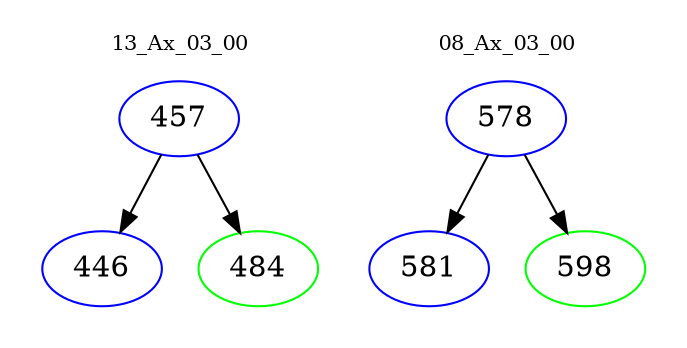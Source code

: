 digraph{
subgraph cluster_0 {
color = white
label = "13_Ax_03_00";
fontsize=10;
T0_457 [label="457", color="blue"]
T0_457 -> T0_446 [color="black"]
T0_446 [label="446", color="blue"]
T0_457 -> T0_484 [color="black"]
T0_484 [label="484", color="green"]
}
subgraph cluster_1 {
color = white
label = "08_Ax_03_00";
fontsize=10;
T1_578 [label="578", color="blue"]
T1_578 -> T1_581 [color="black"]
T1_581 [label="581", color="blue"]
T1_578 -> T1_598 [color="black"]
T1_598 [label="598", color="green"]
}
}
